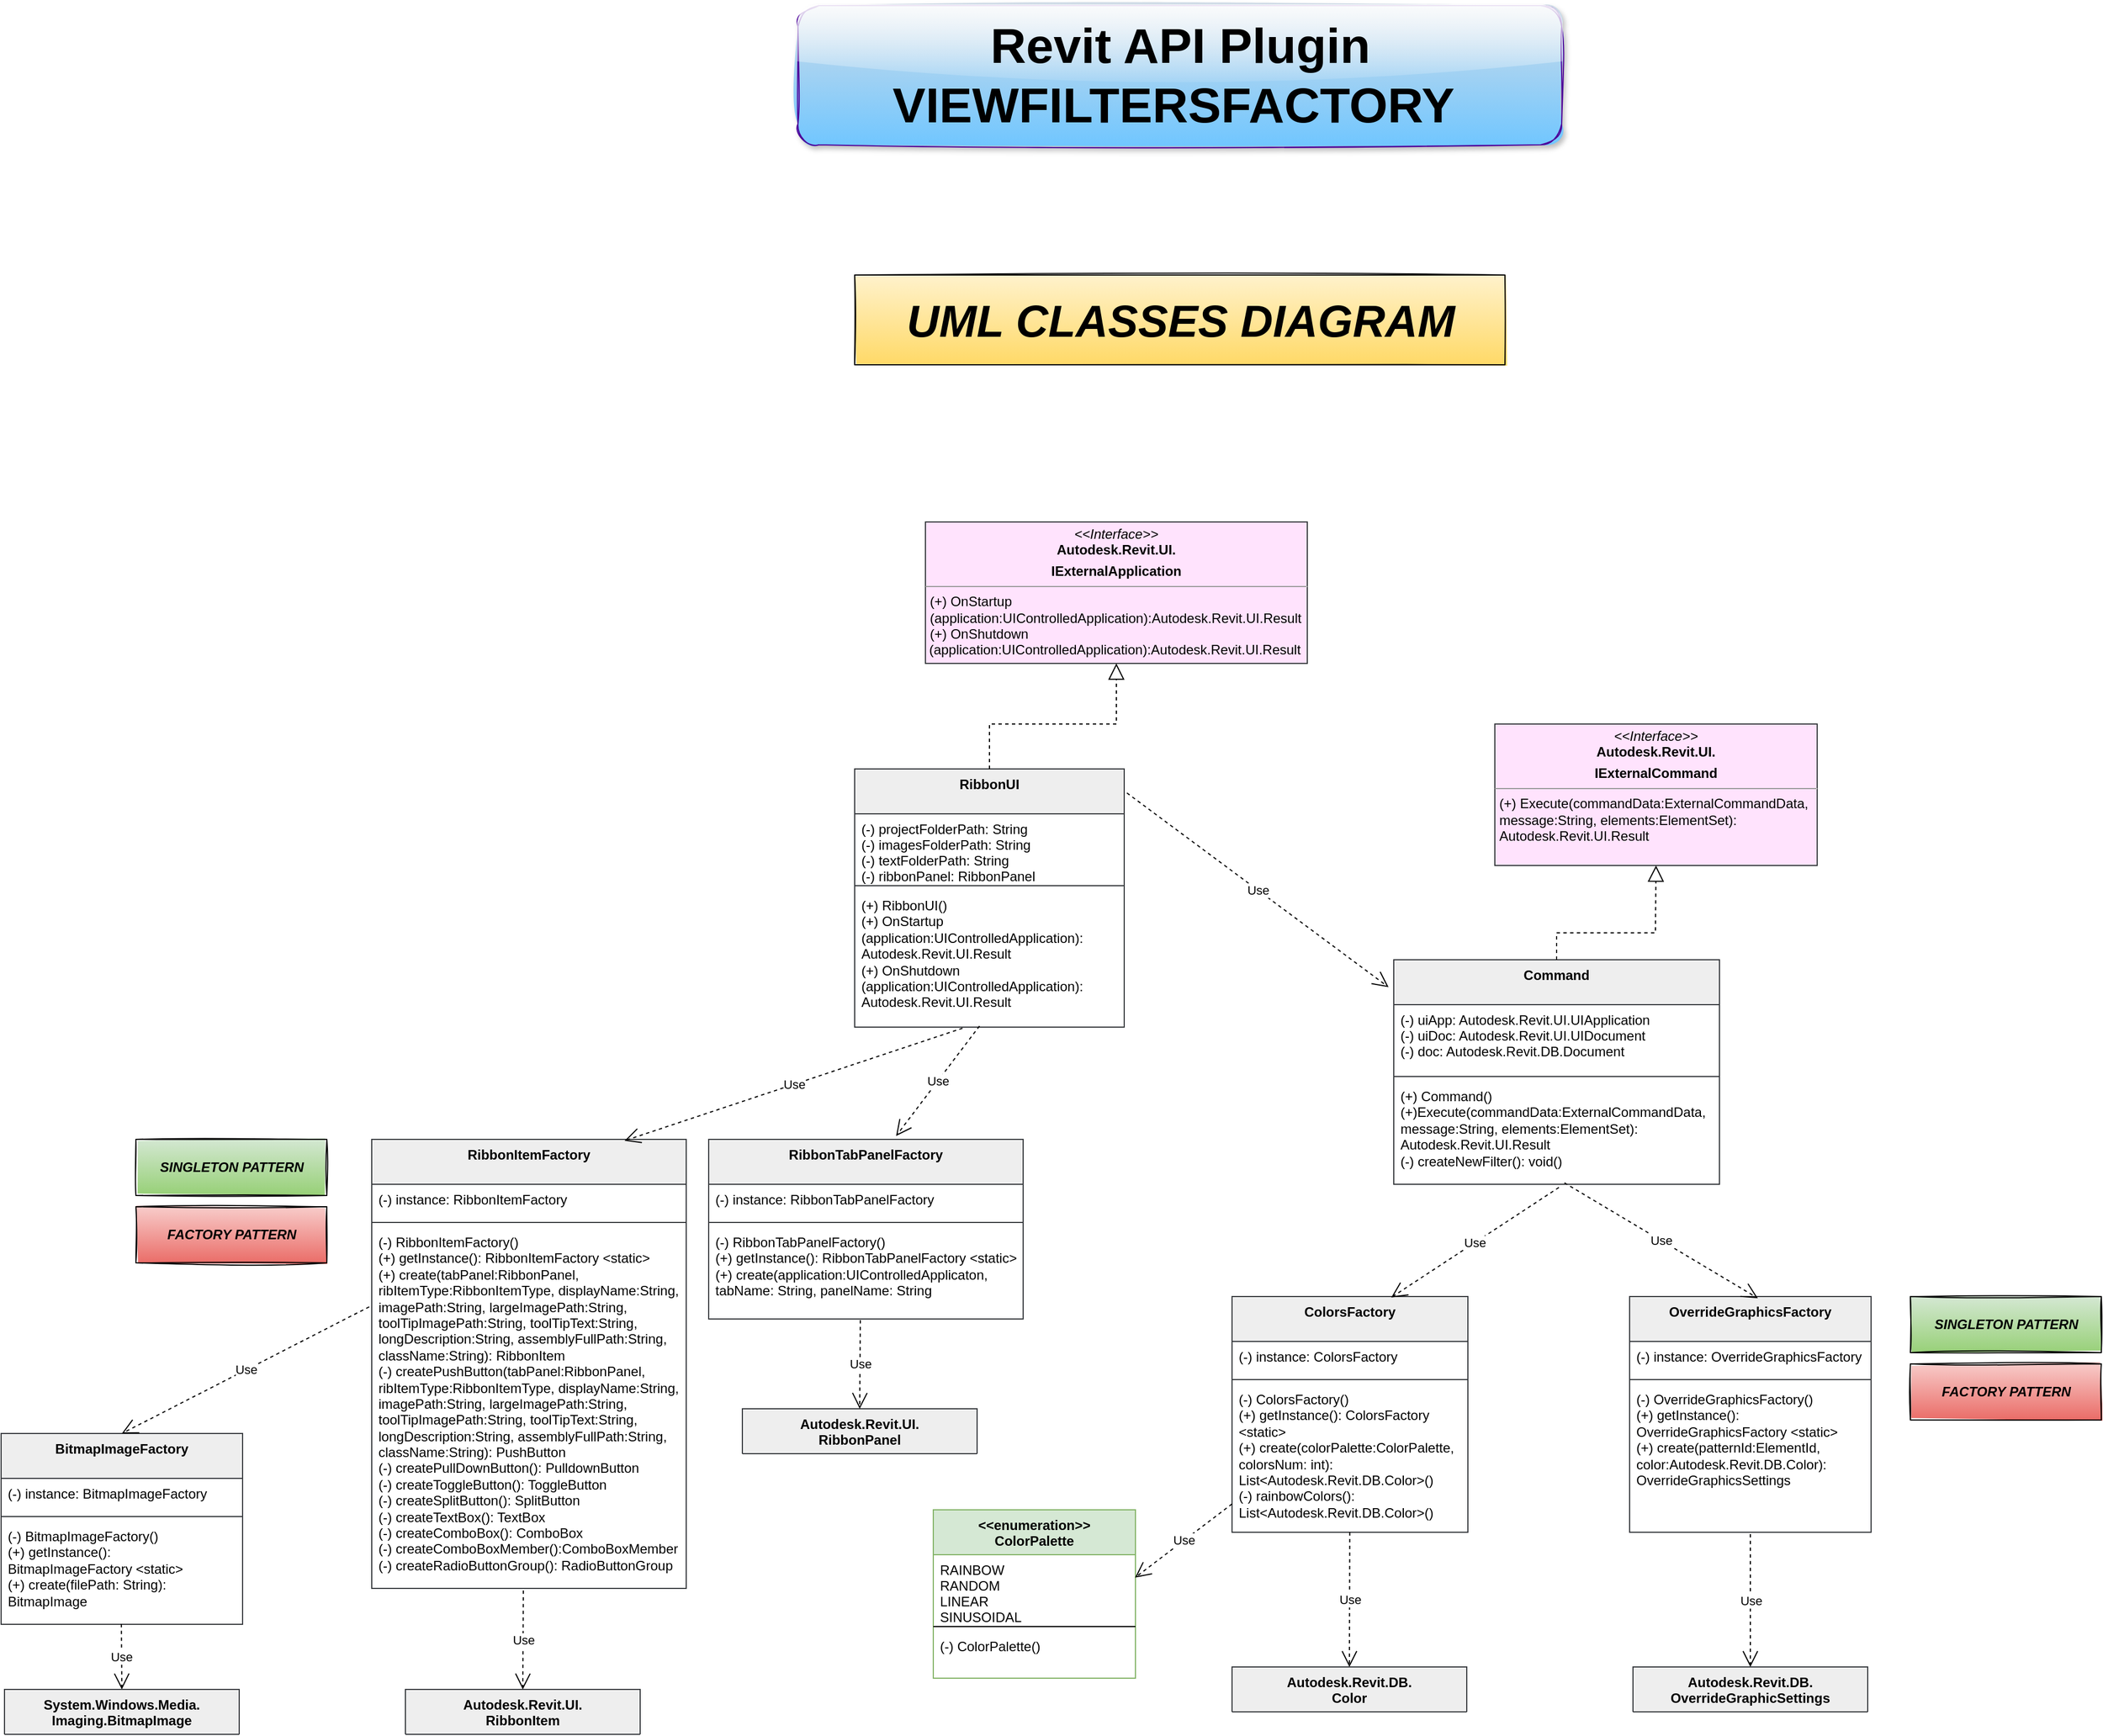 <mxfile version="22.1.0" type="device">
  <diagram id="C5RBs43oDa-KdzZeNtuy" name="Page-1">
    <mxGraphModel dx="-3187" dy="4279" grid="1" gridSize="10" guides="1" tooltips="1" connect="1" arrows="1" fold="1" page="1" pageScale="1" pageWidth="827" pageHeight="1169" math="0" shadow="0">
      <root>
        <mxCell id="WIyWlLk6GJQsqaUBKTNV-0" />
        <mxCell id="WIyWlLk6GJQsqaUBKTNV-1" parent="WIyWlLk6GJQsqaUBKTNV-0" />
        <mxCell id="bTsdY4HcsBTZkOIxfHCk-0" value="&lt;&lt;enumeration&gt;&gt;&#xa;ColorPalette" style="swimlane;fontStyle=1;align=center;verticalAlign=top;childLayout=stackLayout;horizontal=1;startSize=40;horizontalStack=0;resizeParent=1;resizeParentMax=0;resizeLast=0;collapsible=1;marginBottom=0;labelBackgroundColor=none;fillColor=#d5e8d4;strokeColor=#82b366;" parent="WIyWlLk6GJQsqaUBKTNV-1" vertex="1">
          <mxGeometry x="5760" y="-1170" width="180" height="150" as="geometry" />
        </mxCell>
        <mxCell id="bTsdY4HcsBTZkOIxfHCk-1" value="RAINBOW&#xa;RANDOM&#xa;LINEAR&#xa;SINUSOIDAL" style="text;strokeColor=none;fillColor=none;align=left;verticalAlign=top;spacingLeft=4;spacingRight=4;overflow=hidden;rotatable=0;points=[[0,0.5],[1,0.5]];portConstraint=eastwest;labelBackgroundColor=none;" parent="bTsdY4HcsBTZkOIxfHCk-0" vertex="1">
          <mxGeometry y="40" width="180" height="60" as="geometry" />
        </mxCell>
        <mxCell id="bTsdY4HcsBTZkOIxfHCk-2" value="" style="line;strokeWidth=1;fillColor=none;align=left;verticalAlign=middle;spacingTop=-1;spacingLeft=3;spacingRight=3;rotatable=0;labelPosition=right;points=[];portConstraint=eastwest;labelBackgroundColor=none;" parent="bTsdY4HcsBTZkOIxfHCk-0" vertex="1">
          <mxGeometry y="100" width="180" height="8" as="geometry" />
        </mxCell>
        <mxCell id="bTsdY4HcsBTZkOIxfHCk-3" value="(-) ColorPalette()" style="text;strokeColor=none;fillColor=none;align=left;verticalAlign=top;spacingLeft=4;spacingRight=4;overflow=hidden;rotatable=0;points=[[0,0.5],[1,0.5]];portConstraint=eastwest;labelBackgroundColor=none;whiteSpace=wrap;" parent="bTsdY4HcsBTZkOIxfHCk-0" vertex="1">
          <mxGeometry y="108" width="180" height="42" as="geometry" />
        </mxCell>
        <mxCell id="bTsdY4HcsBTZkOIxfHCk-4" value="ColorsFactory" style="swimlane;fontStyle=1;align=center;verticalAlign=top;childLayout=stackLayout;horizontal=1;startSize=40;horizontalStack=0;resizeParent=1;resizeParentMax=0;resizeLast=0;collapsible=1;marginBottom=0;movable=1;resizable=1;rotatable=1;deletable=1;editable=1;locked=0;connectable=1;fillColor=#eeeeee;strokeColor=#36393d;" parent="WIyWlLk6GJQsqaUBKTNV-1" vertex="1">
          <mxGeometry x="6026" y="-1360" width="210" height="210" as="geometry" />
        </mxCell>
        <mxCell id="bTsdY4HcsBTZkOIxfHCk-5" value="(-) instance: ColorsFactory" style="text;strokeColor=none;fillColor=none;align=left;verticalAlign=top;spacingLeft=4;spacingRight=4;overflow=hidden;rotatable=0;points=[[0,0.5],[1,0.5]];portConstraint=eastwest;" parent="bTsdY4HcsBTZkOIxfHCk-4" vertex="1">
          <mxGeometry y="40" width="210" height="30" as="geometry" />
        </mxCell>
        <mxCell id="bTsdY4HcsBTZkOIxfHCk-6" value="" style="line;strokeWidth=1;fillColor=none;align=left;verticalAlign=middle;spacingTop=-1;spacingLeft=3;spacingRight=3;rotatable=0;labelPosition=right;points=[];portConstraint=eastwest;strokeColor=inherit;" parent="bTsdY4HcsBTZkOIxfHCk-4" vertex="1">
          <mxGeometry y="70" width="210" height="8" as="geometry" />
        </mxCell>
        <mxCell id="bTsdY4HcsBTZkOIxfHCk-7" value="(-) ColorsFactory()&#xa;(+) getInstance(): ColorsFactory &lt;static&gt;&#xa;(+) create(colorPalette:ColorPalette, colorsNum: int): List&lt;Autodesk.Revit.DB.Color&gt;()&#xa;(-) rainbowColors(): List&lt;Autodesk.Revit.DB.Color&gt;()" style="text;strokeColor=none;fillColor=none;align=left;verticalAlign=top;spacingLeft=4;spacingRight=4;overflow=hidden;rotatable=0;points=[[0,0.5],[1,0.5]];portConstraint=eastwest;whiteSpace=wrap;" parent="bTsdY4HcsBTZkOIxfHCk-4" vertex="1">
          <mxGeometry y="78" width="210" height="132" as="geometry" />
        </mxCell>
        <mxCell id="bTsdY4HcsBTZkOIxfHCk-8" value="OverrideGraphicsFactory" style="swimlane;fontStyle=1;align=center;verticalAlign=top;childLayout=stackLayout;horizontal=1;startSize=40;horizontalStack=0;resizeParent=1;resizeParentMax=0;resizeLast=0;collapsible=1;marginBottom=0;movable=1;resizable=1;rotatable=1;deletable=1;editable=1;locked=0;connectable=1;fillColor=#eeeeee;strokeColor=#36393d;" parent="WIyWlLk6GJQsqaUBKTNV-1" vertex="1">
          <mxGeometry x="6380" y="-1360" width="215" height="210" as="geometry" />
        </mxCell>
        <mxCell id="bTsdY4HcsBTZkOIxfHCk-9" value="(-) instance: OverrideGraphicsFactory" style="text;strokeColor=none;fillColor=none;align=left;verticalAlign=top;spacingLeft=4;spacingRight=4;overflow=hidden;rotatable=0;points=[[0,0.5],[1,0.5]];portConstraint=eastwest;" parent="bTsdY4HcsBTZkOIxfHCk-8" vertex="1">
          <mxGeometry y="40" width="215" height="30" as="geometry" />
        </mxCell>
        <mxCell id="bTsdY4HcsBTZkOIxfHCk-10" value="" style="line;strokeWidth=1;fillColor=none;align=left;verticalAlign=middle;spacingTop=-1;spacingLeft=3;spacingRight=3;rotatable=0;labelPosition=right;points=[];portConstraint=eastwest;strokeColor=inherit;" parent="bTsdY4HcsBTZkOIxfHCk-8" vertex="1">
          <mxGeometry y="70" width="215" height="8" as="geometry" />
        </mxCell>
        <mxCell id="bTsdY4HcsBTZkOIxfHCk-11" value="(-) OverrideGraphicsFactory()&#xa;(+) getInstance(): OverrideGraphicsFactory &lt;static&gt;&#xa;(+) create(patternId:ElementId, color:Autodesk.Revit.DB.Color): OverrideGraphicsSettings" style="text;strokeColor=none;fillColor=none;align=left;verticalAlign=top;spacingLeft=4;spacingRight=4;overflow=hidden;rotatable=0;points=[[0,0.5],[1,0.5]];portConstraint=eastwest;whiteSpace=wrap;" parent="bTsdY4HcsBTZkOIxfHCk-8" vertex="1">
          <mxGeometry y="78" width="215" height="132" as="geometry" />
        </mxCell>
        <mxCell id="bTsdY4HcsBTZkOIxfHCk-12" value="RibbonItemFactory" style="swimlane;fontStyle=1;align=center;verticalAlign=top;childLayout=stackLayout;horizontal=1;startSize=40;horizontalStack=0;resizeParent=1;resizeParentMax=0;resizeLast=0;collapsible=1;marginBottom=0;movable=1;resizable=1;rotatable=1;deletable=1;editable=1;locked=0;connectable=1;fillColor=#eeeeee;strokeColor=#36393d;" parent="WIyWlLk6GJQsqaUBKTNV-1" vertex="1">
          <mxGeometry x="5260" y="-1500" width="280" height="400" as="geometry" />
        </mxCell>
        <mxCell id="bTsdY4HcsBTZkOIxfHCk-13" value="(-) instance: RibbonItemFactory" style="text;strokeColor=none;fillColor=none;align=left;verticalAlign=top;spacingLeft=4;spacingRight=4;overflow=hidden;rotatable=0;points=[[0,0.5],[1,0.5]];portConstraint=eastwest;" parent="bTsdY4HcsBTZkOIxfHCk-12" vertex="1">
          <mxGeometry y="40" width="280" height="30" as="geometry" />
        </mxCell>
        <mxCell id="bTsdY4HcsBTZkOIxfHCk-14" value="" style="line;strokeWidth=1;fillColor=none;align=left;verticalAlign=middle;spacingTop=-1;spacingLeft=3;spacingRight=3;rotatable=0;labelPosition=right;points=[];portConstraint=eastwest;strokeColor=inherit;" parent="bTsdY4HcsBTZkOIxfHCk-12" vertex="1">
          <mxGeometry y="70" width="280" height="8" as="geometry" />
        </mxCell>
        <mxCell id="bTsdY4HcsBTZkOIxfHCk-15" value="(-) RibbonItemFactory()&#xa;(+) getInstance(): RibbonItemFactory &lt;static&gt;&#xa;(+) create(tabPanel:RibbonPanel, ribItemType:RibbonItemType, displayName:String, imagePath:String, largeImagePath:String, toolTipImagePath:String, toolTipText:String, longDescription:String, assemblyFullPath:String, className:String): RibbonItem&#xa;(-) createPushButton(tabPanel:RibbonPanel, ribItemType:RibbonItemType, displayName:String, imagePath:String, largeImagePath:String, toolTipImagePath:String, toolTipText:String, longDescription:String, assemblyFullPath:String, className:String): PushButton&#xa;(-) createPullDownButton(): PulldownButton&#xa;(-) createToggleButton(): ToggleButton&#xa;(-) createSplitButton(): SplitButton&#xa;(-) createTextBox(): TextBox&#xa;(-) createComboBox(): ComboBox&#xa;(-) createComboBoxMember():ComboBoxMember&#xa;(-) createRadioButtonGroup(): RadioButtonGroup" style="text;strokeColor=none;fillColor=none;align=left;verticalAlign=top;spacingLeft=4;spacingRight=4;overflow=hidden;rotatable=0;points=[[0,0.5],[1,0.5]];portConstraint=eastwest;whiteSpace=wrap;" parent="bTsdY4HcsBTZkOIxfHCk-12" vertex="1">
          <mxGeometry y="78" width="280" height="322" as="geometry" />
        </mxCell>
        <mxCell id="bTsdY4HcsBTZkOIxfHCk-16" value="RibbonTabPanelFactory" style="swimlane;fontStyle=1;align=center;verticalAlign=top;childLayout=stackLayout;horizontal=1;startSize=40;horizontalStack=0;resizeParent=1;resizeParentMax=0;resizeLast=0;collapsible=1;marginBottom=0;movable=1;resizable=1;rotatable=1;deletable=1;editable=1;locked=0;connectable=1;fillColor=#eeeeee;strokeColor=#36393d;" parent="WIyWlLk6GJQsqaUBKTNV-1" vertex="1">
          <mxGeometry x="5560" y="-1500" width="280" height="160" as="geometry" />
        </mxCell>
        <mxCell id="bTsdY4HcsBTZkOIxfHCk-17" value="(-) instance: RibbonTabPanelFactory" style="text;strokeColor=none;fillColor=none;align=left;verticalAlign=top;spacingLeft=4;spacingRight=4;overflow=hidden;rotatable=0;points=[[0,0.5],[1,0.5]];portConstraint=eastwest;" parent="bTsdY4HcsBTZkOIxfHCk-16" vertex="1">
          <mxGeometry y="40" width="280" height="30" as="geometry" />
        </mxCell>
        <mxCell id="bTsdY4HcsBTZkOIxfHCk-18" value="" style="line;strokeWidth=1;fillColor=none;align=left;verticalAlign=middle;spacingTop=-1;spacingLeft=3;spacingRight=3;rotatable=0;labelPosition=right;points=[];portConstraint=eastwest;strokeColor=inherit;" parent="bTsdY4HcsBTZkOIxfHCk-16" vertex="1">
          <mxGeometry y="70" width="280" height="8" as="geometry" />
        </mxCell>
        <mxCell id="bTsdY4HcsBTZkOIxfHCk-19" value="(-) RibbonTabPanelFactory()&#xa;(+) getInstance(): RibbonTabPanelFactory &lt;static&gt;&#xa;(+) create(application:UIControlledApplicaton, tabName: String, panelName: String" style="text;strokeColor=none;fillColor=none;align=left;verticalAlign=top;spacingLeft=4;spacingRight=4;overflow=hidden;rotatable=0;points=[[0,0.5],[1,0.5]];portConstraint=eastwest;whiteSpace=wrap;" parent="bTsdY4HcsBTZkOIxfHCk-16" vertex="1">
          <mxGeometry y="78" width="280" height="82" as="geometry" />
        </mxCell>
        <mxCell id="bTsdY4HcsBTZkOIxfHCk-20" value="RibbonUI" style="swimlane;fontStyle=1;align=center;verticalAlign=top;childLayout=stackLayout;horizontal=1;startSize=40;horizontalStack=0;resizeParent=1;resizeParentMax=0;resizeLast=0;collapsible=1;marginBottom=0;movable=1;resizable=1;rotatable=1;deletable=1;editable=1;locked=0;connectable=1;fillColor=#eeeeee;strokeColor=#36393d;" parent="WIyWlLk6GJQsqaUBKTNV-1" vertex="1">
          <mxGeometry x="5690" y="-1830" width="240" height="230" as="geometry" />
        </mxCell>
        <mxCell id="bTsdY4HcsBTZkOIxfHCk-21" value="(-) projectFolderPath: String&#xa;(-) imagesFolderPath: String&#xa;(-) textFolderPath: String&#xa;(-) ribbonPanel: RibbonPanel" style="text;strokeColor=none;fillColor=none;align=left;verticalAlign=top;spacingLeft=4;spacingRight=4;overflow=hidden;rotatable=0;points=[[0,0.5],[1,0.5]];portConstraint=eastwest;" parent="bTsdY4HcsBTZkOIxfHCk-20" vertex="1">
          <mxGeometry y="40" width="240" height="60" as="geometry" />
        </mxCell>
        <mxCell id="bTsdY4HcsBTZkOIxfHCk-22" value="" style="line;strokeWidth=1;fillColor=none;align=left;verticalAlign=middle;spacingTop=-1;spacingLeft=3;spacingRight=3;rotatable=0;labelPosition=right;points=[];portConstraint=eastwest;strokeColor=inherit;" parent="bTsdY4HcsBTZkOIxfHCk-20" vertex="1">
          <mxGeometry y="100" width="240" height="8" as="geometry" />
        </mxCell>
        <mxCell id="bTsdY4HcsBTZkOIxfHCk-23" value="(+) RibbonUI()&#xa;(+) OnStartup&#xa;(application:UIControlledApplication):&#xa;Autodesk.Revit.UI.Result&#xa;(+) OnShutdown &#xa;(application:UIControlledApplication):&#xa;Autodesk.Revit.UI.Result" style="text;strokeColor=none;fillColor=none;align=left;verticalAlign=top;spacingLeft=4;spacingRight=4;overflow=hidden;rotatable=0;points=[[0,0.5],[1,0.5]];portConstraint=eastwest;whiteSpace=wrap;" parent="bTsdY4HcsBTZkOIxfHCk-20" vertex="1">
          <mxGeometry y="108" width="240" height="122" as="geometry" />
        </mxCell>
        <mxCell id="bTsdY4HcsBTZkOIxfHCk-24" value="&lt;p style=&quot;margin: 0px ; margin-top: 4px ; text-align: center&quot;&gt;&lt;i&gt;&amp;lt;&amp;lt;Interface&amp;gt;&amp;gt;&lt;/i&gt;&lt;br&gt;&lt;b&gt;Autodesk.Revit.UI.&lt;/b&gt;&lt;/p&gt;&lt;p style=&quot;margin: 0px ; margin-top: 4px ; text-align: center&quot;&gt;&lt;b&gt;IExternalApplication&lt;/b&gt;&lt;/p&gt;&lt;hr size=&quot;1&quot;&gt;&lt;p style=&quot;margin: 0px ; margin-left: 4px&quot;&gt;(+) OnStartup&lt;/p&gt;&lt;p style=&quot;margin: 0px ; margin-left: 4px&quot;&gt;(application:UIControlledApplication):&lt;span style=&quot;background-color: initial;&quot;&gt;Autodesk.Revit.UI.Result&lt;/span&gt;&lt;/p&gt;&lt;p style=&quot;margin: 0px ; margin-left: 4px&quot;&gt;&lt;span style=&quot;background-color: initial;&quot;&gt;(+) OnShutdown&lt;/span&gt;&lt;/p&gt;&amp;nbsp;(application:UIControlledApplication):Autodesk.Revit.UI.Result" style="verticalAlign=top;align=left;overflow=fill;fontSize=12;fontFamily=Helvetica;html=1;fillColor=#FFE3FD;strokeColor=#36393d;" parent="WIyWlLk6GJQsqaUBKTNV-1" vertex="1">
          <mxGeometry x="5753" y="-2050" width="340" height="126" as="geometry" />
        </mxCell>
        <mxCell id="bTsdY4HcsBTZkOIxfHCk-25" value="" style="endArrow=block;dashed=1;endFill=0;endSize=12;html=1;rounded=0;exitX=0.5;exitY=0;exitDx=0;exitDy=0;entryX=0.5;entryY=1;entryDx=0;entryDy=0;" parent="WIyWlLk6GJQsqaUBKTNV-1" source="bTsdY4HcsBTZkOIxfHCk-20" target="bTsdY4HcsBTZkOIxfHCk-24" edge="1">
          <mxGeometry width="160" relative="1" as="geometry">
            <mxPoint x="5640" y="-1850" as="sourcePoint" />
            <mxPoint x="5925" y="-1910" as="targetPoint" />
            <Array as="points">
              <mxPoint x="5810" y="-1870" />
              <mxPoint x="5923" y="-1870" />
            </Array>
          </mxGeometry>
        </mxCell>
        <mxCell id="bTsdY4HcsBTZkOIxfHCk-28" value="Command" style="swimlane;fontStyle=1;align=center;verticalAlign=top;childLayout=stackLayout;horizontal=1;startSize=40;horizontalStack=0;resizeParent=1;resizeParentMax=0;resizeLast=0;collapsible=1;marginBottom=0;movable=1;resizable=1;rotatable=1;deletable=1;editable=1;locked=0;connectable=1;fillColor=#eeeeee;strokeColor=#36393d;" parent="WIyWlLk6GJQsqaUBKTNV-1" vertex="1">
          <mxGeometry x="6170" y="-1660" width="290" height="200" as="geometry" />
        </mxCell>
        <mxCell id="bTsdY4HcsBTZkOIxfHCk-29" value="(-) uiApp: Autodesk.Revit.UI.UIApplication&#xa;(-) uiDoc: Autodesk.Revit.UI.UIDocument&#xa;(-) doc: Autodesk.Revit.DB.Document" style="text;strokeColor=none;fillColor=none;align=left;verticalAlign=top;spacingLeft=4;spacingRight=4;overflow=hidden;rotatable=0;points=[[0,0.5],[1,0.5]];portConstraint=eastwest;" parent="bTsdY4HcsBTZkOIxfHCk-28" vertex="1">
          <mxGeometry y="40" width="290" height="60" as="geometry" />
        </mxCell>
        <mxCell id="bTsdY4HcsBTZkOIxfHCk-30" value="" style="line;strokeWidth=1;fillColor=none;align=left;verticalAlign=middle;spacingTop=-1;spacingLeft=3;spacingRight=3;rotatable=0;labelPosition=right;points=[];portConstraint=eastwest;strokeColor=inherit;" parent="bTsdY4HcsBTZkOIxfHCk-28" vertex="1">
          <mxGeometry y="100" width="290" height="8" as="geometry" />
        </mxCell>
        <mxCell id="bTsdY4HcsBTZkOIxfHCk-31" value="(+) Command()&#xa;(+)Execute(commandData:ExternalCommandData, &#xa;message:String, elements:ElementSet): &#xa;Autodesk.Revit.UI.Result&#xa;(-) createNewFilter(): void()" style="text;strokeColor=none;fillColor=none;align=left;verticalAlign=top;spacingLeft=4;spacingRight=4;overflow=hidden;rotatable=0;points=[[0,0.5],[1,0.5]];portConstraint=eastwest;whiteSpace=wrap;" parent="bTsdY4HcsBTZkOIxfHCk-28" vertex="1">
          <mxGeometry y="108" width="290" height="92" as="geometry" />
        </mxCell>
        <mxCell id="bTsdY4HcsBTZkOIxfHCk-32" value="&lt;p style=&quot;margin: 0px ; margin-top: 4px ; text-align: center&quot;&gt;&lt;i&gt;&amp;lt;&amp;lt;Interface&amp;gt;&amp;gt;&lt;/i&gt;&lt;br&gt;&lt;b&gt;Autodesk.Revit.UI.&lt;/b&gt;&lt;/p&gt;&lt;p style=&quot;margin: 0px ; margin-top: 4px ; text-align: center&quot;&gt;&lt;b&gt;IExternalCommand&lt;/b&gt;&lt;/p&gt;&lt;hr size=&quot;1&quot;&gt;&lt;p style=&quot;margin: 0px ; margin-left: 4px&quot;&gt;(+) Execute(commandData:ExternalCommandData,&amp;nbsp;&lt;/p&gt;&lt;p style=&quot;margin: 0px ; margin-left: 4px&quot;&gt;message:String, elements:ElementSet):&amp;nbsp;&lt;/p&gt;&lt;p style=&quot;margin: 0px ; margin-left: 4px&quot;&gt;Autodesk.Revit.UI.Result&lt;/p&gt;&lt;p style=&quot;margin: 0px ; margin-left: 4px&quot;&gt;&lt;/p&gt;" style="verticalAlign=top;align=left;overflow=fill;fontSize=12;fontFamily=Helvetica;html=1;fillColor=#FFE3FD;strokeColor=#36393d;" parent="WIyWlLk6GJQsqaUBKTNV-1" vertex="1">
          <mxGeometry x="6260" y="-1870" width="287" height="126" as="geometry" />
        </mxCell>
        <mxCell id="bTsdY4HcsBTZkOIxfHCk-33" value="" style="endArrow=block;dashed=1;endFill=0;endSize=12;html=1;rounded=0;exitX=0.5;exitY=0;exitDx=0;exitDy=0;entryX=0.5;entryY=1;entryDx=0;entryDy=0;" parent="WIyWlLk6GJQsqaUBKTNV-1" source="bTsdY4HcsBTZkOIxfHCk-28" target="bTsdY4HcsBTZkOIxfHCk-32" edge="1">
          <mxGeometry width="160" relative="1" as="geometry">
            <mxPoint x="6120" y="-1664" as="sourcePoint" />
            <mxPoint x="6405" y="-1724" as="targetPoint" />
            <Array as="points">
              <mxPoint x="6315" y="-1684" />
              <mxPoint x="6360" y="-1684" />
              <mxPoint x="6403" y="-1684" />
            </Array>
          </mxGeometry>
        </mxCell>
        <mxCell id="bTsdY4HcsBTZkOIxfHCk-35" value="Use" style="endArrow=open;endSize=12;dashed=1;html=1;rounded=0;entryX=0.998;entryY=0.34;entryDx=0;entryDy=0;entryPerimeter=0;" parent="WIyWlLk6GJQsqaUBKTNV-1" source="bTsdY4HcsBTZkOIxfHCk-4" target="bTsdY4HcsBTZkOIxfHCk-1" edge="1">
          <mxGeometry width="160" relative="1" as="geometry">
            <mxPoint x="6212" y="-1380" as="sourcePoint" />
            <mxPoint x="6342" y="-1331" as="targetPoint" />
            <Array as="points" />
          </mxGeometry>
        </mxCell>
        <mxCell id="bTsdY4HcsBTZkOIxfHCk-36" value="Use" style="endArrow=open;endSize=12;dashed=1;html=1;rounded=0;entryX=-0.016;entryY=0.122;entryDx=0;entryDy=0;entryPerimeter=0;exitX=1.01;exitY=0.093;exitDx=0;exitDy=0;exitPerimeter=0;" parent="WIyWlLk6GJQsqaUBKTNV-1" source="bTsdY4HcsBTZkOIxfHCk-20" target="bTsdY4HcsBTZkOIxfHCk-28" edge="1">
          <mxGeometry width="160" relative="1" as="geometry">
            <mxPoint x="6108" y="-1618" as="sourcePoint" />
            <mxPoint x="6020" y="-1570" as="targetPoint" />
            <Array as="points" />
          </mxGeometry>
        </mxCell>
        <mxCell id="bTsdY4HcsBTZkOIxfHCk-37" value="Use" style="endArrow=open;endSize=12;dashed=1;html=1;rounded=0;entryX=0.531;entryY=0.007;entryDx=0;entryDy=0;entryPerimeter=0;exitX=0.524;exitY=0.986;exitDx=0;exitDy=0;exitPerimeter=0;" parent="WIyWlLk6GJQsqaUBKTNV-1" source="bTsdY4HcsBTZkOIxfHCk-31" target="bTsdY4HcsBTZkOIxfHCk-8" edge="1">
          <mxGeometry width="160" relative="1" as="geometry">
            <mxPoint x="6340" y="-1430" as="sourcePoint" />
            <mxPoint x="6573" y="-1257" as="targetPoint" />
            <Array as="points" />
          </mxGeometry>
        </mxCell>
        <mxCell id="bTsdY4HcsBTZkOIxfHCk-38" value="Use" style="endArrow=open;endSize=12;dashed=1;html=1;rounded=0;exitX=0.507;exitY=1.031;exitDx=0;exitDy=0;exitPerimeter=0;entryX=0.675;entryY=0.004;entryDx=0;entryDy=0;entryPerimeter=0;" parent="WIyWlLk6GJQsqaUBKTNV-1" source="bTsdY4HcsBTZkOIxfHCk-31" target="bTsdY4HcsBTZkOIxfHCk-4" edge="1">
          <mxGeometry width="160" relative="1" as="geometry">
            <mxPoint x="6330" y="-1450" as="sourcePoint" />
            <mxPoint x="6300" y="-1200" as="targetPoint" />
            <Array as="points" />
          </mxGeometry>
        </mxCell>
        <mxCell id="bTsdY4HcsBTZkOIxfHCk-39" value="Use" style="endArrow=open;endSize=12;dashed=1;html=1;rounded=0;exitX=0.463;exitY=0.992;exitDx=0;exitDy=0;exitPerimeter=0;entryX=0.596;entryY=-0.019;entryDx=0;entryDy=0;entryPerimeter=0;" parent="WIyWlLk6GJQsqaUBKTNV-1" source="bTsdY4HcsBTZkOIxfHCk-23" target="bTsdY4HcsBTZkOIxfHCk-16" edge="1">
          <mxGeometry width="160" relative="1" as="geometry">
            <mxPoint x="5959" y="-1550" as="sourcePoint" />
            <mxPoint x="5810" y="-1452" as="targetPoint" />
            <Array as="points" />
          </mxGeometry>
        </mxCell>
        <mxCell id="bTsdY4HcsBTZkOIxfHCk-40" value="Use" style="endArrow=open;endSize=12;dashed=1;html=1;rounded=0;exitX=0.4;exitY=1.008;exitDx=0;exitDy=0;exitPerimeter=0;entryX=0.804;entryY=0.003;entryDx=0;entryDy=0;entryPerimeter=0;" parent="WIyWlLk6GJQsqaUBKTNV-1" source="bTsdY4HcsBTZkOIxfHCk-23" target="bTsdY4HcsBTZkOIxfHCk-12" edge="1">
          <mxGeometry width="160" relative="1" as="geometry">
            <mxPoint x="5811" y="-1591" as="sourcePoint" />
            <mxPoint x="5737" y="-1493" as="targetPoint" />
            <Array as="points" />
          </mxGeometry>
        </mxCell>
        <mxCell id="bTsdY4HcsBTZkOIxfHCk-44" value="&lt;i&gt;&lt;b&gt;SINGLETON PATTERN&lt;/b&gt;&lt;/i&gt;" style="html=1;labelBackgroundColor=none;fillColor=#d5e8d4;strokeColor=#000000;glass=0;sketch=1;gradientColor=#97d077;" parent="WIyWlLk6GJQsqaUBKTNV-1" vertex="1">
          <mxGeometry x="5050" y="-1500" width="170" height="50" as="geometry" />
        </mxCell>
        <mxCell id="bTsdY4HcsBTZkOIxfHCk-43" value="&lt;i&gt;&lt;b&gt;FACTORY PATTERN&lt;/b&gt;&lt;/i&gt;" style="html=1;labelBackgroundColor=none;fillColor=#f8cecc;strokeColor=#000000;gradientColor=#ea6b66;glass=0;sketch=1;" parent="WIyWlLk6GJQsqaUBKTNV-1" vertex="1">
          <mxGeometry x="5050" y="-1440" width="170" height="50" as="geometry" />
        </mxCell>
        <mxCell id="bTsdY4HcsBTZkOIxfHCk-45" value="&lt;i&gt;&lt;b&gt;SINGLETON PATTERN&lt;/b&gt;&lt;/i&gt;" style="html=1;labelBackgroundColor=none;fillColor=#d5e8d4;strokeColor=#000000;glass=0;sketch=1;gradientColor=#97d077;" parent="WIyWlLk6GJQsqaUBKTNV-1" vertex="1">
          <mxGeometry x="6630" y="-1360" width="170" height="50" as="geometry" />
        </mxCell>
        <mxCell id="bTsdY4HcsBTZkOIxfHCk-46" value="&lt;i&gt;&lt;b&gt;FACTORY PATTERN&lt;/b&gt;&lt;/i&gt;" style="html=1;labelBackgroundColor=none;fillColor=#f8cecc;strokeColor=#000000;gradientColor=#ea6b66;glass=0;sketch=1;" parent="WIyWlLk6GJQsqaUBKTNV-1" vertex="1">
          <mxGeometry x="6630" y="-1300" width="170" height="50" as="geometry" />
        </mxCell>
        <mxCell id="bTsdY4HcsBTZkOIxfHCk-47" value="Use" style="endArrow=open;endSize=12;dashed=1;html=1;rounded=0;entryX=0.5;entryY=0;entryDx=0;entryDy=0;" parent="WIyWlLk6GJQsqaUBKTNV-1" source="bTsdY4HcsBTZkOIxfHCk-7" target="bTsdY4HcsBTZkOIxfHCk-49" edge="1">
          <mxGeometry width="160" relative="1" as="geometry">
            <mxPoint x="6153" y="-1130" as="sourcePoint" />
            <mxPoint x="6140" y="-1070" as="targetPoint" />
            <Array as="points" />
          </mxGeometry>
        </mxCell>
        <mxCell id="bTsdY4HcsBTZkOIxfHCk-48" value="Use" style="endArrow=open;endSize=12;dashed=1;html=1;rounded=0;exitX=0.5;exitY=1.012;exitDx=0;exitDy=0;exitPerimeter=0;entryX=0.5;entryY=0;entryDx=0;entryDy=0;" parent="WIyWlLk6GJQsqaUBKTNV-1" source="bTsdY4HcsBTZkOIxfHCk-11" target="bTsdY4HcsBTZkOIxfHCk-58" edge="1">
          <mxGeometry width="160" relative="1" as="geometry">
            <mxPoint x="6150" y="-1140" as="sourcePoint" />
            <mxPoint x="6450" y="-1080" as="targetPoint" />
            <Array as="points" />
          </mxGeometry>
        </mxCell>
        <mxCell id="bTsdY4HcsBTZkOIxfHCk-49" value="Autodesk.Revit.DB.&#xa;Color" style="swimlane;fontStyle=1;align=center;verticalAlign=top;childLayout=stackLayout;horizontal=1;startSize=40;horizontalStack=0;resizeParent=1;resizeParentMax=0;resizeLast=0;collapsible=1;marginBottom=0;movable=1;resizable=1;rotatable=1;deletable=1;editable=1;locked=0;connectable=1;fillColor=#eeeeee;strokeColor=#36393d;" parent="WIyWlLk6GJQsqaUBKTNV-1" vertex="1">
          <mxGeometry x="6026" y="-1030" width="209" height="40" as="geometry" />
        </mxCell>
        <mxCell id="bTsdY4HcsBTZkOIxfHCk-53" value="Autodesk.Revit.UI.&#xa;RibbonItem" style="swimlane;fontStyle=1;align=center;verticalAlign=top;childLayout=stackLayout;horizontal=1;startSize=40;horizontalStack=0;resizeParent=1;resizeParentMax=0;resizeLast=0;collapsible=1;marginBottom=0;movable=1;resizable=1;rotatable=1;deletable=1;editable=1;locked=0;connectable=1;fillColor=#eeeeee;strokeColor=#36393d;" parent="WIyWlLk6GJQsqaUBKTNV-1" vertex="1">
          <mxGeometry x="5290" y="-1010" width="209" height="40" as="geometry" />
        </mxCell>
        <mxCell id="bTsdY4HcsBTZkOIxfHCk-57" value="Use" style="endArrow=open;endSize=12;dashed=1;html=1;rounded=0;entryX=0.5;entryY=0;entryDx=0;entryDy=0;exitX=0.482;exitY=1.006;exitDx=0;exitDy=0;exitPerimeter=0;" parent="WIyWlLk6GJQsqaUBKTNV-1" source="bTsdY4HcsBTZkOIxfHCk-15" target="bTsdY4HcsBTZkOIxfHCk-53" edge="1">
          <mxGeometry width="160" relative="1" as="geometry">
            <mxPoint x="5499" y="-1080" as="sourcePoint" />
            <mxPoint x="5499" y="-960" as="targetPoint" />
            <Array as="points" />
          </mxGeometry>
        </mxCell>
        <mxCell id="bTsdY4HcsBTZkOIxfHCk-58" value="Autodesk.Revit.DB.&#xa;OverrideGraphicSettings" style="swimlane;fontStyle=1;align=center;verticalAlign=top;childLayout=stackLayout;horizontal=1;startSize=40;horizontalStack=0;resizeParent=1;resizeParentMax=0;resizeLast=0;collapsible=1;marginBottom=0;movable=1;resizable=1;rotatable=1;deletable=1;editable=1;locked=0;connectable=1;fillColor=#eeeeee;strokeColor=#36393d;" parent="WIyWlLk6GJQsqaUBKTNV-1" vertex="1">
          <mxGeometry x="6383" y="-1030" width="209" height="40" as="geometry" />
        </mxCell>
        <mxCell id="bTsdY4HcsBTZkOIxfHCk-59" value="Autodesk.Revit.UI.&#xa;RibbonPanel" style="swimlane;fontStyle=1;align=center;verticalAlign=top;childLayout=stackLayout;horizontal=1;startSize=40;horizontalStack=0;resizeParent=1;resizeParentMax=0;resizeLast=0;collapsible=1;marginBottom=0;movable=1;resizable=1;rotatable=1;deletable=1;editable=1;locked=0;connectable=1;fillColor=#eeeeee;strokeColor=#36393d;" parent="WIyWlLk6GJQsqaUBKTNV-1" vertex="1">
          <mxGeometry x="5590" y="-1260" width="209" height="40" as="geometry" />
        </mxCell>
        <mxCell id="bTsdY4HcsBTZkOIxfHCk-60" value="Use" style="endArrow=open;endSize=12;dashed=1;html=1;rounded=0;entryX=0.5;entryY=0;entryDx=0;entryDy=0;exitX=0.482;exitY=1.006;exitDx=0;exitDy=0;exitPerimeter=0;" parent="WIyWlLk6GJQsqaUBKTNV-1" target="bTsdY4HcsBTZkOIxfHCk-59" edge="1">
          <mxGeometry width="160" relative="1" as="geometry">
            <mxPoint x="5695" y="-1339" as="sourcePoint" />
            <mxPoint x="5799" y="-1201" as="targetPoint" />
            <Array as="points" />
          </mxGeometry>
        </mxCell>
        <mxCell id="bTsdY4HcsBTZkOIxfHCk-61" value="&lt;span style=&quot;font-size: 40px;&quot;&gt;&lt;b&gt;&lt;i&gt;UML CLASSES DIAGRAM&lt;/i&gt;&lt;/b&gt;&lt;/span&gt;" style="html=1;labelBackgroundColor=none;fillColor=#fff2cc;strokeColor=#000000;glass=0;sketch=1;gradientColor=#ffd966;" parent="WIyWlLk6GJQsqaUBKTNV-1" vertex="1">
          <mxGeometry x="5690" y="-2270" width="579" height="80" as="geometry" />
        </mxCell>
        <mxCell id="bTsdY4HcsBTZkOIxfHCk-62" value="&lt;b&gt;&lt;font style=&quot;font-size: 44px;&quot;&gt;Revit API Plugin&lt;br&gt;VIEWFILTERSFACTORY&amp;nbsp;&lt;/font&gt;&lt;/b&gt;" style="rounded=1;whiteSpace=wrap;html=1;fillColor=#D2DDE7;strokeColor=#4C0099;gradientColor=#70C6FF;shadow=1;sketch=1;curveFitting=1;jiggle=2;glass=1;" parent="WIyWlLk6GJQsqaUBKTNV-1" vertex="1">
          <mxGeometry x="5639.5" y="-2510" width="680" height="124" as="geometry" />
        </mxCell>
        <mxCell id="i0pf0biu5JAFPYnzwSY4-0" value="BitmapImageFactory" style="swimlane;fontStyle=1;align=center;verticalAlign=top;childLayout=stackLayout;horizontal=1;startSize=40;horizontalStack=0;resizeParent=1;resizeParentMax=0;resizeLast=0;collapsible=1;marginBottom=0;movable=1;resizable=1;rotatable=1;deletable=1;editable=1;locked=0;connectable=1;fillColor=#eeeeee;strokeColor=#36393d;" parent="WIyWlLk6GJQsqaUBKTNV-1" vertex="1">
          <mxGeometry x="4930" y="-1238" width="215" height="170" as="geometry" />
        </mxCell>
        <mxCell id="i0pf0biu5JAFPYnzwSY4-1" value="(-) instance: BitmapImageFactory" style="text;strokeColor=none;fillColor=none;align=left;verticalAlign=top;spacingLeft=4;spacingRight=4;overflow=hidden;rotatable=0;points=[[0,0.5],[1,0.5]];portConstraint=eastwest;" parent="i0pf0biu5JAFPYnzwSY4-0" vertex="1">
          <mxGeometry y="40" width="215" height="30" as="geometry" />
        </mxCell>
        <mxCell id="i0pf0biu5JAFPYnzwSY4-2" value="" style="line;strokeWidth=1;fillColor=none;align=left;verticalAlign=middle;spacingTop=-1;spacingLeft=3;spacingRight=3;rotatable=0;labelPosition=right;points=[];portConstraint=eastwest;strokeColor=inherit;" parent="i0pf0biu5JAFPYnzwSY4-0" vertex="1">
          <mxGeometry y="70" width="215" height="8" as="geometry" />
        </mxCell>
        <mxCell id="i0pf0biu5JAFPYnzwSY4-3" value="(-) BitmapImageFactory()&#xa;(+) getInstance(): BitmapImageFactory &lt;static&gt;&#xa;(+) create(filePath: String): BitmapImage" style="text;strokeColor=none;fillColor=none;align=left;verticalAlign=top;spacingLeft=4;spacingRight=4;overflow=hidden;rotatable=0;points=[[0,0.5],[1,0.5]];portConstraint=eastwest;whiteSpace=wrap;" parent="i0pf0biu5JAFPYnzwSY4-0" vertex="1">
          <mxGeometry y="78" width="215" height="92" as="geometry" />
        </mxCell>
        <mxCell id="i0pf0biu5JAFPYnzwSY4-4" value="Use" style="endArrow=open;endSize=12;dashed=1;html=1;rounded=0;exitX=0.498;exitY=0.997;exitDx=0;exitDy=0;exitPerimeter=0;entryX=0.5;entryY=0;entryDx=0;entryDy=0;" parent="WIyWlLk6GJQsqaUBKTNV-1" source="i0pf0biu5JAFPYnzwSY4-3" target="i0pf0biu5JAFPYnzwSY4-5" edge="1">
          <mxGeometry width="160" relative="1" as="geometry">
            <mxPoint x="5038" y="-1050" as="sourcePoint" />
            <mxPoint x="5000" y="-982" as="targetPoint" />
            <Array as="points" />
          </mxGeometry>
        </mxCell>
        <mxCell id="i0pf0biu5JAFPYnzwSY4-5" value="System.Windows.Media.&#xa;Imaging.BitmapImage" style="swimlane;fontStyle=1;align=center;verticalAlign=top;childLayout=stackLayout;horizontal=1;startSize=40;horizontalStack=0;resizeParent=1;resizeParentMax=0;resizeLast=0;collapsible=1;marginBottom=0;movable=1;resizable=1;rotatable=1;deletable=1;editable=1;locked=0;connectable=1;fillColor=#eeeeee;strokeColor=#36393d;" parent="WIyWlLk6GJQsqaUBKTNV-1" vertex="1">
          <mxGeometry x="4933" y="-1010" width="209" height="40" as="geometry" />
        </mxCell>
        <mxCell id="i0pf0biu5JAFPYnzwSY4-6" value="Use" style="endArrow=open;endSize=12;dashed=1;html=1;rounded=0;exitX=-0.008;exitY=0.221;exitDx=0;exitDy=0;exitPerimeter=0;entryX=0.5;entryY=0;entryDx=0;entryDy=0;" parent="WIyWlLk6GJQsqaUBKTNV-1" source="bTsdY4HcsBTZkOIxfHCk-15" target="i0pf0biu5JAFPYnzwSY4-0" edge="1">
          <mxGeometry width="160" relative="1" as="geometry">
            <mxPoint x="5221" y="-1350" as="sourcePoint" />
            <mxPoint x="4920" y="-1250" as="targetPoint" />
            <Array as="points" />
          </mxGeometry>
        </mxCell>
      </root>
    </mxGraphModel>
  </diagram>
</mxfile>

